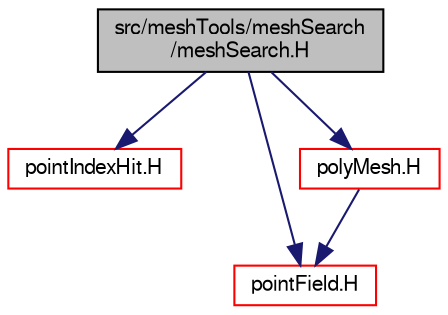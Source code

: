 digraph "src/meshTools/meshSearch/meshSearch.H"
{
  bgcolor="transparent";
  edge [fontname="FreeSans",fontsize="10",labelfontname="FreeSans",labelfontsize="10"];
  node [fontname="FreeSans",fontsize="10",shape=record];
  Node0 [label="src/meshTools/meshSearch\l/meshSearch.H",height=0.2,width=0.4,color="black", fillcolor="grey75", style="filled", fontcolor="black"];
  Node0 -> Node1 [color="midnightblue",fontsize="10",style="solid",fontname="FreeSans"];
  Node1 [label="pointIndexHit.H",height=0.2,width=0.4,color="red",URL="$a12041.html"];
  Node0 -> Node49 [color="midnightblue",fontsize="10",style="solid",fontname="FreeSans"];
  Node49 [label="pointField.H",height=0.2,width=0.4,color="red",URL="$a12062.html"];
  Node0 -> Node109 [color="midnightblue",fontsize="10",style="solid",fontname="FreeSans"];
  Node109 [label="polyMesh.H",height=0.2,width=0.4,color="red",URL="$a11630.html"];
  Node109 -> Node49 [color="midnightblue",fontsize="10",style="solid",fontname="FreeSans"];
}
